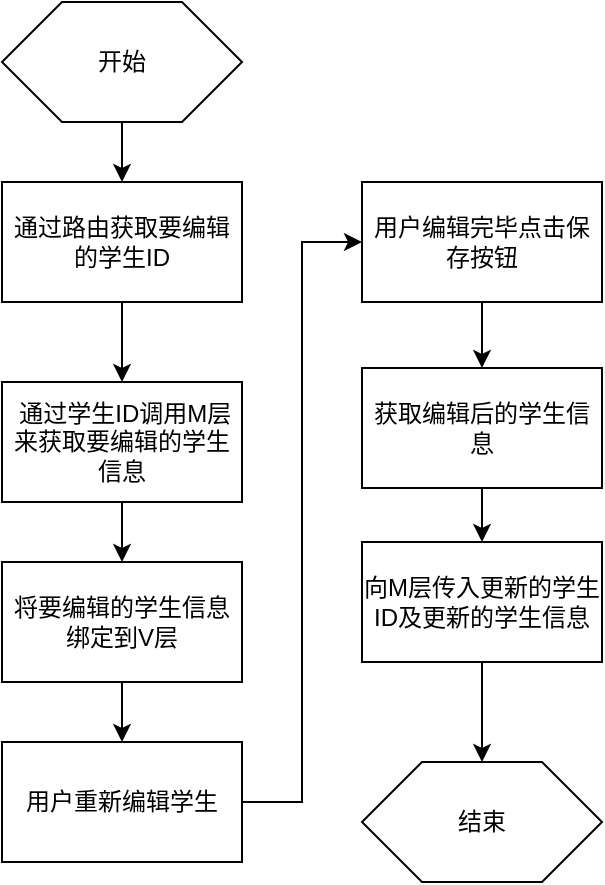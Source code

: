 <mxfile version="12.4.2" type="device" pages="1"><diagram name="Page-1" id="e7e014a7-5840-1c2e-5031-d8a46d1fe8dd"><mxGraphModel dx="1092" dy="666" grid="0" gridSize="10" guides="1" tooltips="1" connect="1" arrows="1" fold="1" page="1" pageScale="1" pageWidth="1169" pageHeight="826" background="#ffffff" math="0" shadow="0"><root><mxCell id="0"/><mxCell id="1" parent="0"/><mxCell id="XZAF7XFeIAH6IGH2Xb-9-50" style="edgeStyle=orthogonalEdgeStyle;rounded=0;orthogonalLoop=1;jettySize=auto;html=1;entryX=0.5;entryY=0;entryDx=0;entryDy=0;" edge="1" parent="1" source="XZAF7XFeIAH6IGH2Xb-9-41" target="XZAF7XFeIAH6IGH2Xb-9-43"><mxGeometry relative="1" as="geometry"/></mxCell><mxCell id="XZAF7XFeIAH6IGH2Xb-9-41" value="开始" style="shape=hexagon;perimeter=hexagonPerimeter2;whiteSpace=wrap;html=1;" vertex="1" parent="1"><mxGeometry x="250" y="110" width="120" height="60" as="geometry"/></mxCell><mxCell id="XZAF7XFeIAH6IGH2Xb-9-42" value="结束" style="shape=hexagon;perimeter=hexagonPerimeter2;whiteSpace=wrap;html=1;" vertex="1" parent="1"><mxGeometry x="430" y="490" width="120" height="60" as="geometry"/></mxCell><mxCell id="XZAF7XFeIAH6IGH2Xb-9-51" style="edgeStyle=orthogonalEdgeStyle;rounded=0;orthogonalLoop=1;jettySize=auto;html=1;entryX=0.5;entryY=0;entryDx=0;entryDy=0;" edge="1" parent="1" source="XZAF7XFeIAH6IGH2Xb-9-43" target="XZAF7XFeIAH6IGH2Xb-9-44"><mxGeometry relative="1" as="geometry"/></mxCell><mxCell id="XZAF7XFeIAH6IGH2Xb-9-43" value="通过路由获取要编辑的学生ID" style="rounded=0;whiteSpace=wrap;html=1;" vertex="1" parent="1"><mxGeometry x="250" y="200" width="120" height="60" as="geometry"/></mxCell><mxCell id="XZAF7XFeIAH6IGH2Xb-9-52" style="edgeStyle=orthogonalEdgeStyle;rounded=0;orthogonalLoop=1;jettySize=auto;html=1;entryX=0.5;entryY=0;entryDx=0;entryDy=0;" edge="1" parent="1" source="XZAF7XFeIAH6IGH2Xb-9-44" target="XZAF7XFeIAH6IGH2Xb-9-45"><mxGeometry relative="1" as="geometry"/></mxCell><mxCell id="XZAF7XFeIAH6IGH2Xb-9-44" value="&amp;nbsp;通过学生ID调用M层来获取要编辑的学生信息" style="rounded=0;whiteSpace=wrap;html=1;" vertex="1" parent="1"><mxGeometry x="250" y="300" width="120" height="60" as="geometry"/></mxCell><mxCell id="XZAF7XFeIAH6IGH2Xb-9-53" style="edgeStyle=orthogonalEdgeStyle;rounded=0;orthogonalLoop=1;jettySize=auto;html=1;entryX=0.5;entryY=0;entryDx=0;entryDy=0;" edge="1" parent="1" source="XZAF7XFeIAH6IGH2Xb-9-45" target="XZAF7XFeIAH6IGH2Xb-9-46"><mxGeometry relative="1" as="geometry"/></mxCell><mxCell id="XZAF7XFeIAH6IGH2Xb-9-45" value="将要编辑的学生信息绑定到V层" style="rounded=0;whiteSpace=wrap;html=1;" vertex="1" parent="1"><mxGeometry x="250" y="390" width="120" height="60" as="geometry"/></mxCell><mxCell id="XZAF7XFeIAH6IGH2Xb-9-54" style="edgeStyle=orthogonalEdgeStyle;rounded=0;orthogonalLoop=1;jettySize=auto;html=1;entryX=0;entryY=0.5;entryDx=0;entryDy=0;" edge="1" parent="1" source="XZAF7XFeIAH6IGH2Xb-9-46" target="XZAF7XFeIAH6IGH2Xb-9-47"><mxGeometry relative="1" as="geometry"/></mxCell><mxCell id="XZAF7XFeIAH6IGH2Xb-9-46" value="用户重新编辑学生" style="rounded=0;whiteSpace=wrap;html=1;" vertex="1" parent="1"><mxGeometry x="250" y="480" width="120" height="60" as="geometry"/></mxCell><mxCell id="XZAF7XFeIAH6IGH2Xb-9-55" style="edgeStyle=orthogonalEdgeStyle;rounded=0;orthogonalLoop=1;jettySize=auto;html=1;entryX=0.5;entryY=0;entryDx=0;entryDy=0;" edge="1" parent="1" source="XZAF7XFeIAH6IGH2Xb-9-47" target="XZAF7XFeIAH6IGH2Xb-9-48"><mxGeometry relative="1" as="geometry"/></mxCell><mxCell id="XZAF7XFeIAH6IGH2Xb-9-47" value="用户编辑完毕点击保存按钮" style="rounded=0;whiteSpace=wrap;html=1;" vertex="1" parent="1"><mxGeometry x="430" y="200" width="120" height="60" as="geometry"/></mxCell><mxCell id="XZAF7XFeIAH6IGH2Xb-9-56" style="edgeStyle=orthogonalEdgeStyle;rounded=0;orthogonalLoop=1;jettySize=auto;html=1;entryX=0.5;entryY=0;entryDx=0;entryDy=0;" edge="1" parent="1" source="XZAF7XFeIAH6IGH2Xb-9-48" target="XZAF7XFeIAH6IGH2Xb-9-49"><mxGeometry relative="1" as="geometry"/></mxCell><mxCell id="XZAF7XFeIAH6IGH2Xb-9-48" value="获取编辑后的学生信息" style="rounded=0;whiteSpace=wrap;html=1;" vertex="1" parent="1"><mxGeometry x="430" y="293" width="120" height="60" as="geometry"/></mxCell><mxCell id="XZAF7XFeIAH6IGH2Xb-9-57" style="edgeStyle=orthogonalEdgeStyle;rounded=0;orthogonalLoop=1;jettySize=auto;html=1;entryX=0.5;entryY=0;entryDx=0;entryDy=0;" edge="1" parent="1" source="XZAF7XFeIAH6IGH2Xb-9-49" target="XZAF7XFeIAH6IGH2Xb-9-42"><mxGeometry relative="1" as="geometry"/></mxCell><mxCell id="XZAF7XFeIAH6IGH2Xb-9-49" value="向M层传入更新的学生ID及更新的学生信息" style="rounded=0;whiteSpace=wrap;html=1;" vertex="1" parent="1"><mxGeometry x="430" y="380" width="120" height="60" as="geometry"/></mxCell></root></mxGraphModel></diagram></mxfile>
